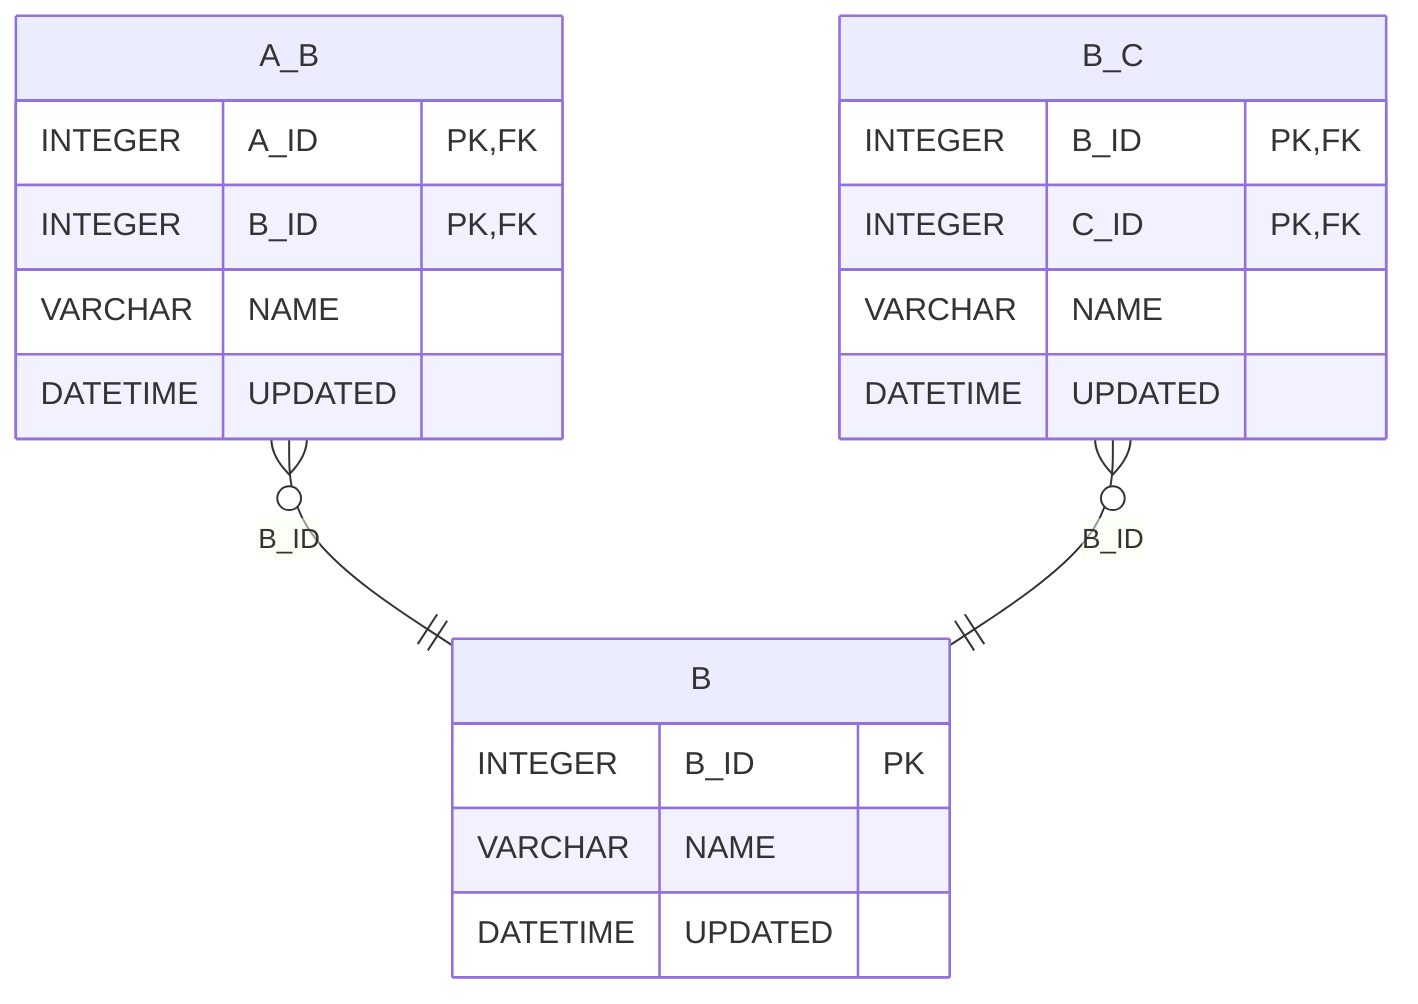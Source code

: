 erDiagram
    B {
        INTEGER B_ID PK
        VARCHAR NAME
        DATETIME UPDATED
    }
    A_B {
        INTEGER A_ID PK, FK
        INTEGER B_ID PK, FK
        VARCHAR NAME
        DATETIME UPDATED
    }
    A_B }o--|| B : "B_ID"
    B_C {
        INTEGER B_ID PK, FK
        INTEGER C_ID PK, FK
        VARCHAR NAME
        DATETIME UPDATED
    }
    B_C }o--|| B : "B_ID"
